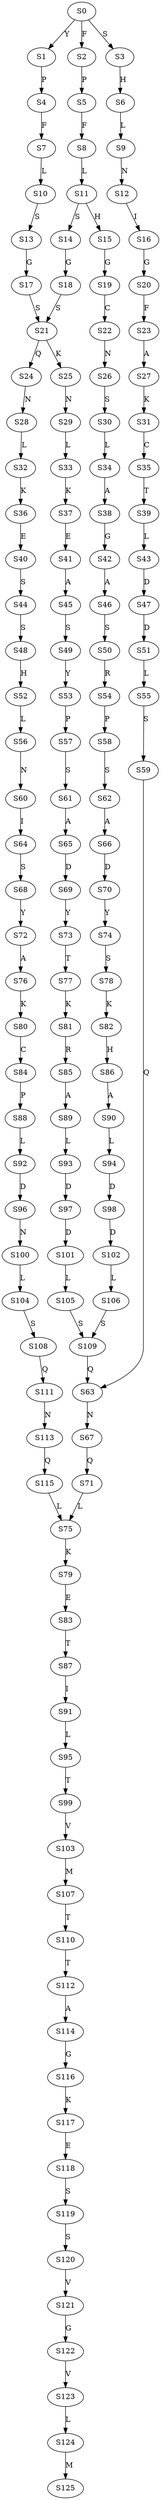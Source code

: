 strict digraph  {
	S0 -> S1 [ label = Y ];
	S0 -> S2 [ label = F ];
	S0 -> S3 [ label = S ];
	S1 -> S4 [ label = P ];
	S2 -> S5 [ label = P ];
	S3 -> S6 [ label = H ];
	S4 -> S7 [ label = F ];
	S5 -> S8 [ label = F ];
	S6 -> S9 [ label = L ];
	S7 -> S10 [ label = L ];
	S8 -> S11 [ label = L ];
	S9 -> S12 [ label = N ];
	S10 -> S13 [ label = S ];
	S11 -> S14 [ label = S ];
	S11 -> S15 [ label = H ];
	S12 -> S16 [ label = I ];
	S13 -> S17 [ label = G ];
	S14 -> S18 [ label = G ];
	S15 -> S19 [ label = G ];
	S16 -> S20 [ label = G ];
	S17 -> S21 [ label = S ];
	S18 -> S21 [ label = S ];
	S19 -> S22 [ label = C ];
	S20 -> S23 [ label = F ];
	S21 -> S24 [ label = Q ];
	S21 -> S25 [ label = K ];
	S22 -> S26 [ label = N ];
	S23 -> S27 [ label = A ];
	S24 -> S28 [ label = N ];
	S25 -> S29 [ label = N ];
	S26 -> S30 [ label = S ];
	S27 -> S31 [ label = K ];
	S28 -> S32 [ label = L ];
	S29 -> S33 [ label = L ];
	S30 -> S34 [ label = L ];
	S31 -> S35 [ label = C ];
	S32 -> S36 [ label = K ];
	S33 -> S37 [ label = K ];
	S34 -> S38 [ label = A ];
	S35 -> S39 [ label = T ];
	S36 -> S40 [ label = E ];
	S37 -> S41 [ label = E ];
	S38 -> S42 [ label = G ];
	S39 -> S43 [ label = L ];
	S40 -> S44 [ label = S ];
	S41 -> S45 [ label = A ];
	S42 -> S46 [ label = A ];
	S43 -> S47 [ label = D ];
	S44 -> S48 [ label = S ];
	S45 -> S49 [ label = S ];
	S46 -> S50 [ label = S ];
	S47 -> S51 [ label = D ];
	S48 -> S52 [ label = H ];
	S49 -> S53 [ label = Y ];
	S50 -> S54 [ label = R ];
	S51 -> S55 [ label = L ];
	S52 -> S56 [ label = L ];
	S53 -> S57 [ label = P ];
	S54 -> S58 [ label = P ];
	S55 -> S59 [ label = S ];
	S56 -> S60 [ label = N ];
	S57 -> S61 [ label = S ];
	S58 -> S62 [ label = S ];
	S59 -> S63 [ label = Q ];
	S60 -> S64 [ label = I ];
	S61 -> S65 [ label = A ];
	S62 -> S66 [ label = A ];
	S63 -> S67 [ label = N ];
	S64 -> S68 [ label = S ];
	S65 -> S69 [ label = D ];
	S66 -> S70 [ label = D ];
	S67 -> S71 [ label = Q ];
	S68 -> S72 [ label = Y ];
	S69 -> S73 [ label = Y ];
	S70 -> S74 [ label = Y ];
	S71 -> S75 [ label = L ];
	S72 -> S76 [ label = A ];
	S73 -> S77 [ label = T ];
	S74 -> S78 [ label = S ];
	S75 -> S79 [ label = K ];
	S76 -> S80 [ label = K ];
	S77 -> S81 [ label = K ];
	S78 -> S82 [ label = K ];
	S79 -> S83 [ label = E ];
	S80 -> S84 [ label = C ];
	S81 -> S85 [ label = R ];
	S82 -> S86 [ label = H ];
	S83 -> S87 [ label = T ];
	S84 -> S88 [ label = P ];
	S85 -> S89 [ label = A ];
	S86 -> S90 [ label = A ];
	S87 -> S91 [ label = I ];
	S88 -> S92 [ label = L ];
	S89 -> S93 [ label = L ];
	S90 -> S94 [ label = L ];
	S91 -> S95 [ label = L ];
	S92 -> S96 [ label = D ];
	S93 -> S97 [ label = D ];
	S94 -> S98 [ label = D ];
	S95 -> S99 [ label = T ];
	S96 -> S100 [ label = N ];
	S97 -> S101 [ label = D ];
	S98 -> S102 [ label = D ];
	S99 -> S103 [ label = V ];
	S100 -> S104 [ label = L ];
	S101 -> S105 [ label = L ];
	S102 -> S106 [ label = L ];
	S103 -> S107 [ label = M ];
	S104 -> S108 [ label = S ];
	S105 -> S109 [ label = S ];
	S106 -> S109 [ label = S ];
	S107 -> S110 [ label = T ];
	S108 -> S111 [ label = Q ];
	S109 -> S63 [ label = Q ];
	S110 -> S112 [ label = T ];
	S111 -> S113 [ label = N ];
	S112 -> S114 [ label = A ];
	S113 -> S115 [ label = Q ];
	S114 -> S116 [ label = G ];
	S115 -> S75 [ label = L ];
	S116 -> S117 [ label = K ];
	S117 -> S118 [ label = E ];
	S118 -> S119 [ label = S ];
	S119 -> S120 [ label = S ];
	S120 -> S121 [ label = V ];
	S121 -> S122 [ label = G ];
	S122 -> S123 [ label = V ];
	S123 -> S124 [ label = L ];
	S124 -> S125 [ label = M ];
}
